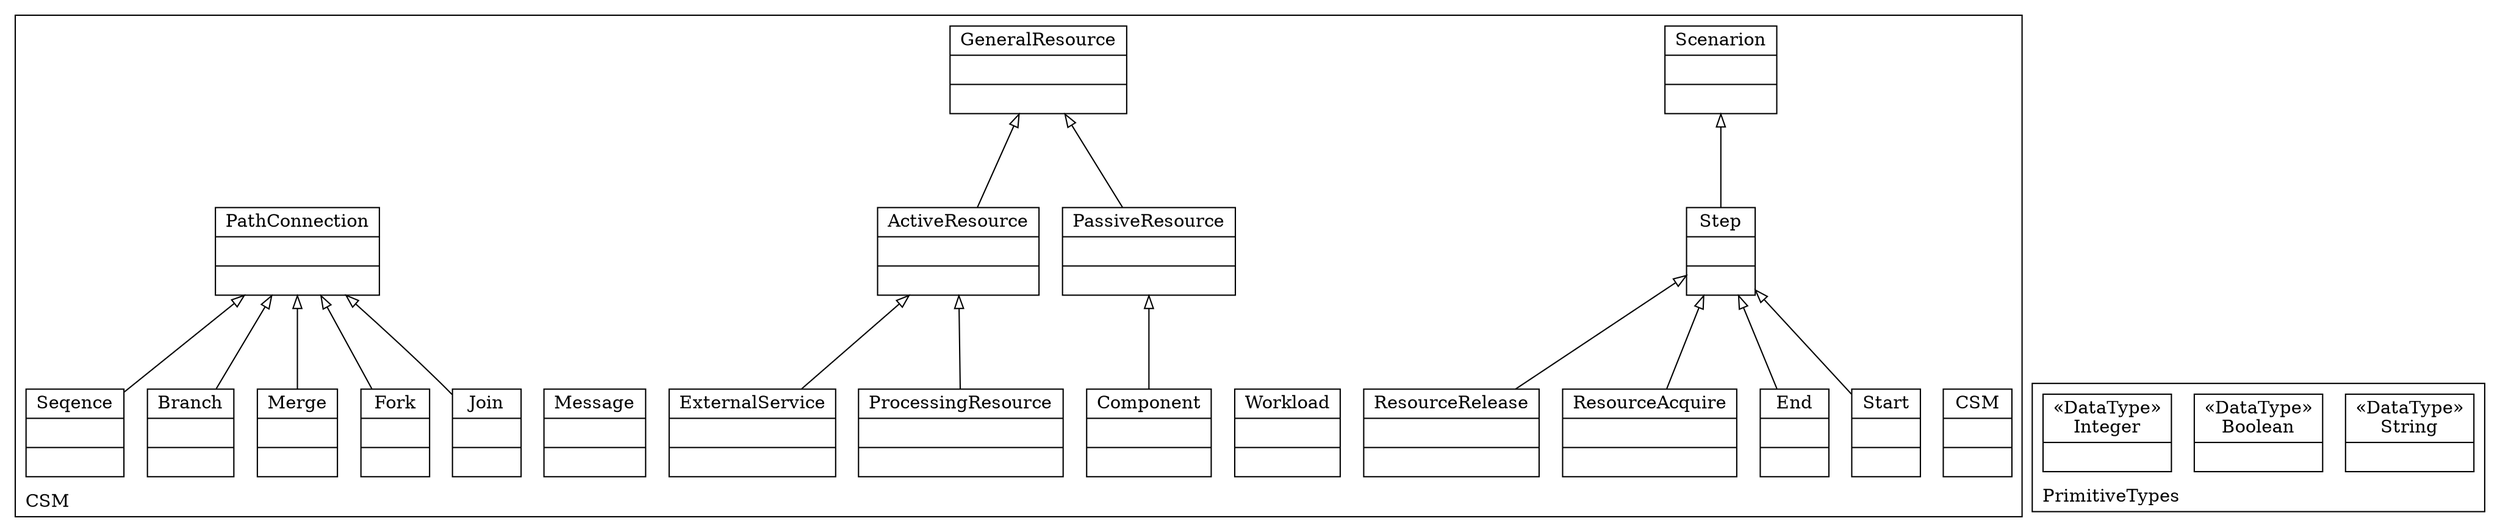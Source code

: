 digraph "KM3 Model in DOT" {
graph[rankdir=BT,labeljust=l,labelloc=t,nodeSep=0.75,compound=true];
 subgraph "cluster_CSM"{
labelloc=t
color=black
label=CSM
 node[shape=record];
CSM[label="{CSM| | }"]
;
 node[shape=record];
GeneralResource[label="{GeneralResource| | }"]
;
 node[shape=record];
Step[label="{Step| | }"]
 Step->Scenarion[arrowhead=onormal,group=Scenarion,minlen=2,constraint=true,]
;
 node[shape=record];
Scenarion[label="{Scenarion| | }"]
;
 node[shape=record];
Start[label="{Start| | }"]
 Start->Step[arrowhead=onormal,group=Step,minlen=2,constraint=true,]
;
 node[shape=record];
End[label="{End| | }"]
 End->Step[arrowhead=onormal,group=Step,minlen=2,constraint=true,]
;
 node[shape=record];
ResourceAcquire[label="{ResourceAcquire| | }"]
 ResourceAcquire->Step[arrowhead=onormal,group=Step,minlen=2,constraint=true,]
;
 node[shape=record];
ResourceRelease[label="{ResourceRelease| | }"]
 ResourceRelease->Step[arrowhead=onormal,group=Step,minlen=2,constraint=true,]
;
 node[shape=record];
Workload[label="{Workload| | }"]
;
 node[shape=record];
Component[label="{Component| | }"]
 Component->PassiveResource[arrowhead=onormal,group=PassiveResource,minlen=2,constraint=true,]
;
 node[shape=record];
ProcessingResource[label="{ProcessingResource| | }"]
 ProcessingResource->ActiveResource[arrowhead=onormal,group=ActiveResource,minlen=2,constraint=true,]
;
 node[shape=record];
ExternalService[label="{ExternalService| | }"]
 ExternalService->ActiveResource[arrowhead=onormal,group=ActiveResource,minlen=2,constraint=true,]
;
 node[shape=record];
ActiveResource[label="{ActiveResource| | }"]
 ActiveResource->GeneralResource[arrowhead=onormal,group=GeneralResource,minlen=2,constraint=true,]
;
 node[shape=record];
PassiveResource[label="{PassiveResource| | }"]
 PassiveResource->GeneralResource[arrowhead=onormal,group=GeneralResource,minlen=2,constraint=true,]
;
 node[shape=record];
Message[label="{Message| | }"]
;
 node[shape=record];
PathConnection[label="{PathConnection| | }"]
;
 node[shape=record];
Join[label="{Join| | }"]
 Join->PathConnection[arrowhead=onormal,group=PathConnection,minlen=2,constraint=true,]
;
 node[shape=record];
Fork[label="{Fork| | }"]
 Fork->PathConnection[arrowhead=onormal,group=PathConnection,minlen=2,constraint=true,]
;
 node[shape=record];
Merge[label="{Merge| | }"]
 Merge->PathConnection[arrowhead=onormal,group=PathConnection,minlen=2,constraint=true,]
;
 node[shape=record];
Branch[label="{Branch| | }"]
 Branch->PathConnection[arrowhead=onormal,group=PathConnection,minlen=2,constraint=true,]
;
 node[shape=record];
Seqence[label="{Seqence| | }"]
 Seqence->PathConnection[arrowhead=onormal,group=PathConnection,minlen=2,constraint=true,]
;

} subgraph "cluster_PrimitiveTypes"{
labelloc=t
color=black
label=PrimitiveTypes
 node[shape=record];
String[label="{&#171;DataType&#187;\nString|}"]
;
 node[shape=record];
Boolean[label="{&#171;DataType&#187;\nBoolean|}"]
;
 node[shape=record];
Integer[label="{&#171;DataType&#187;\nInteger|}"]
;

}
}